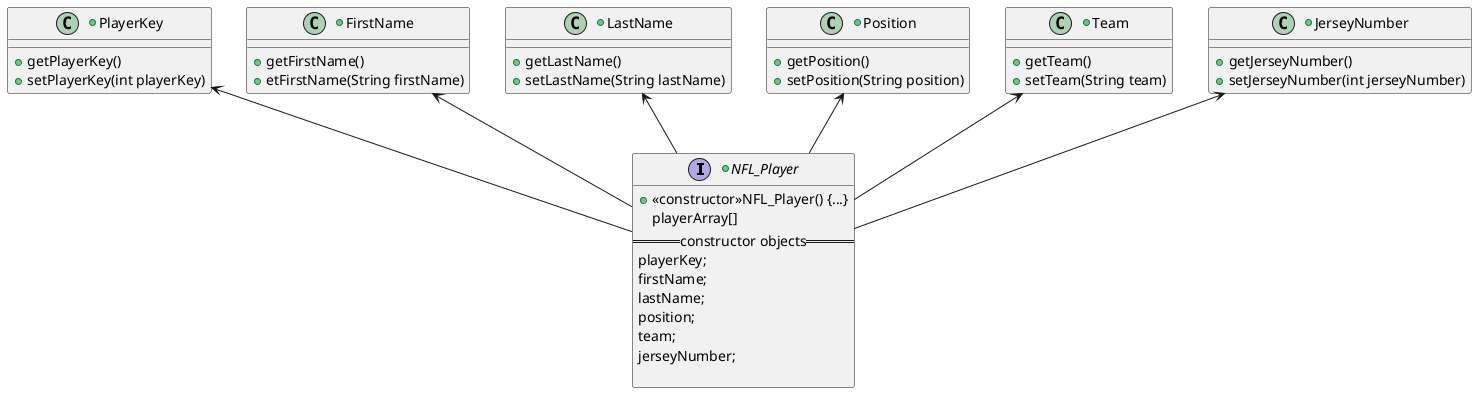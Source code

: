@startuml
+interface NFL_Player{
+<<constructor>>NFL_Player() {...}
playerArray[]
==constructor objects==
playerKey;
firstName;
lastName;
position;
team;
jerseyNumber;

}
+class PlayerKey{
+getPlayerKey()
+setPlayerKey(int playerKey)
}

+class FirstName{
+getFirstName()
+etFirstName(String firstName)
}

+class LastName{
+getLastName()
+setLastName(String lastName)
}

+class Position{
+getPosition()
+setPosition(String position)
}

+class Team{
+getTeam()
+setTeam(String team)
}

+class JerseyNumber{
+getJerseyNumber()
+setJerseyNumber(int jerseyNumber)
}

PlayerKey <-- NFL_Player
FirstName <-- NFL_Player
LastName <-- NFL_Player
Position <-- NFL_Player
Team <-- NFL_Player
JerseyNumber <-- NFL_Player

@enduml

